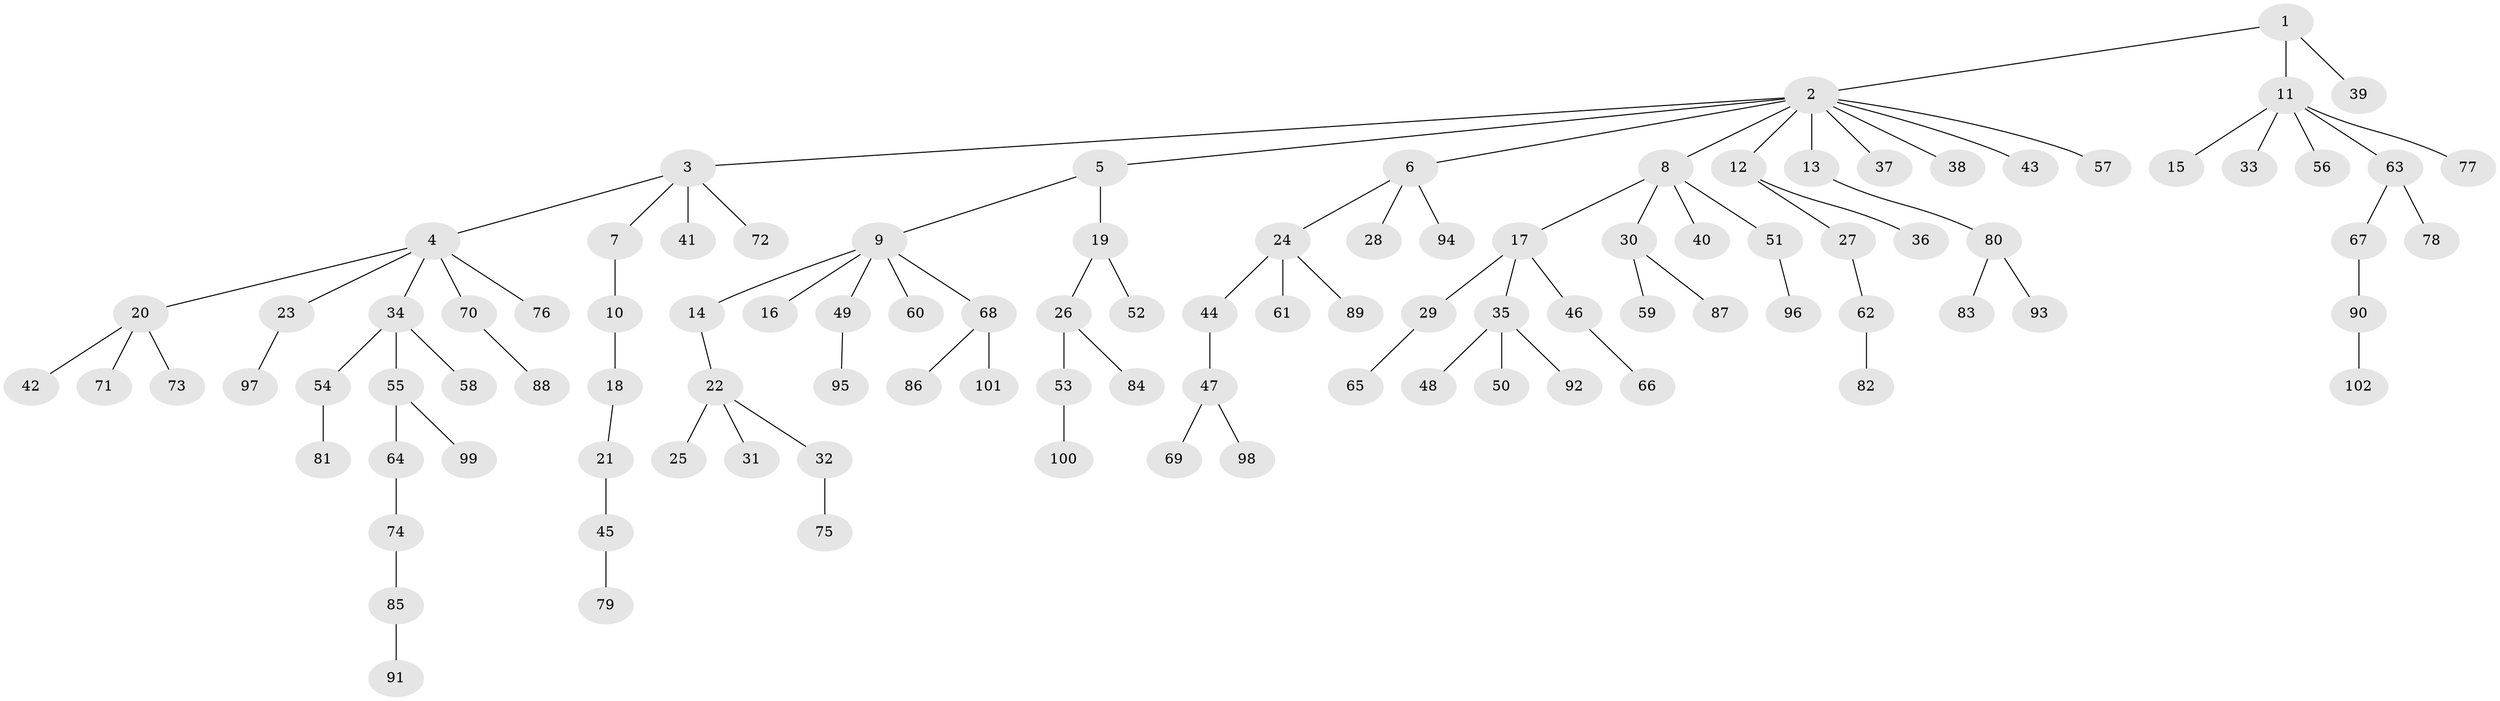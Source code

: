 // coarse degree distribution, {2: 0.33962264150943394, 7: 0.018867924528301886, 4: 0.05660377358490566, 5: 0.03773584905660377, 3: 0.09433962264150944, 1: 0.4528301886792453}
// Generated by graph-tools (version 1.1) at 2025/51/03/04/25 22:51:26]
// undirected, 102 vertices, 101 edges
graph export_dot {
  node [color=gray90,style=filled];
  1;
  2;
  3;
  4;
  5;
  6;
  7;
  8;
  9;
  10;
  11;
  12;
  13;
  14;
  15;
  16;
  17;
  18;
  19;
  20;
  21;
  22;
  23;
  24;
  25;
  26;
  27;
  28;
  29;
  30;
  31;
  32;
  33;
  34;
  35;
  36;
  37;
  38;
  39;
  40;
  41;
  42;
  43;
  44;
  45;
  46;
  47;
  48;
  49;
  50;
  51;
  52;
  53;
  54;
  55;
  56;
  57;
  58;
  59;
  60;
  61;
  62;
  63;
  64;
  65;
  66;
  67;
  68;
  69;
  70;
  71;
  72;
  73;
  74;
  75;
  76;
  77;
  78;
  79;
  80;
  81;
  82;
  83;
  84;
  85;
  86;
  87;
  88;
  89;
  90;
  91;
  92;
  93;
  94;
  95;
  96;
  97;
  98;
  99;
  100;
  101;
  102;
  1 -- 2;
  1 -- 11;
  1 -- 39;
  2 -- 3;
  2 -- 5;
  2 -- 6;
  2 -- 8;
  2 -- 12;
  2 -- 13;
  2 -- 37;
  2 -- 38;
  2 -- 43;
  2 -- 57;
  3 -- 4;
  3 -- 7;
  3 -- 41;
  3 -- 72;
  4 -- 20;
  4 -- 23;
  4 -- 34;
  4 -- 70;
  4 -- 76;
  5 -- 9;
  5 -- 19;
  6 -- 24;
  6 -- 28;
  6 -- 94;
  7 -- 10;
  8 -- 17;
  8 -- 30;
  8 -- 40;
  8 -- 51;
  9 -- 14;
  9 -- 16;
  9 -- 49;
  9 -- 60;
  9 -- 68;
  10 -- 18;
  11 -- 15;
  11 -- 33;
  11 -- 56;
  11 -- 63;
  11 -- 77;
  12 -- 27;
  12 -- 36;
  13 -- 80;
  14 -- 22;
  17 -- 29;
  17 -- 35;
  17 -- 46;
  18 -- 21;
  19 -- 26;
  19 -- 52;
  20 -- 42;
  20 -- 71;
  20 -- 73;
  21 -- 45;
  22 -- 25;
  22 -- 31;
  22 -- 32;
  23 -- 97;
  24 -- 44;
  24 -- 61;
  24 -- 89;
  26 -- 53;
  26 -- 84;
  27 -- 62;
  29 -- 65;
  30 -- 59;
  30 -- 87;
  32 -- 75;
  34 -- 54;
  34 -- 55;
  34 -- 58;
  35 -- 48;
  35 -- 50;
  35 -- 92;
  44 -- 47;
  45 -- 79;
  46 -- 66;
  47 -- 69;
  47 -- 98;
  49 -- 95;
  51 -- 96;
  53 -- 100;
  54 -- 81;
  55 -- 64;
  55 -- 99;
  62 -- 82;
  63 -- 67;
  63 -- 78;
  64 -- 74;
  67 -- 90;
  68 -- 86;
  68 -- 101;
  70 -- 88;
  74 -- 85;
  80 -- 83;
  80 -- 93;
  85 -- 91;
  90 -- 102;
}
